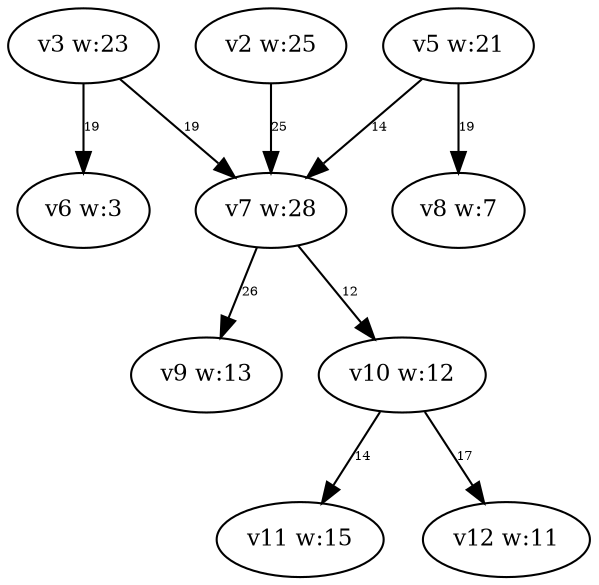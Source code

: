 digraph {
	v2 [label="v2 w:25" fontsize=11.0]
	v3 [label="v3 w:23" fontsize=11.0]
	v5 [label="v5 w:21" fontsize=11.0]
	v6 [label="v6 w:3" fontsize=11.0]
	v7 [label="v7 w:28" fontsize=11.0]
	v8 [label="v8 w:7" fontsize=11.0]
	v9 [label="v9 w:13" fontsize=11.0]
	v10 [label="v10 w:12" fontsize=11.0]
	v11 [label="v11 w:15" fontsize=11.0]
	v12 [label="v12 w:11" fontsize=11.0]
	v3 -> v6 [label=19 constraint=true fontsize=6.0]
	v5 -> v8 [label=19 constraint=true fontsize=6.0]
	v7 -> v9 [label=26 constraint=true fontsize=6.0]
	v7 -> v10 [label=12 constraint=true fontsize=6.0]
	v10 -> v11 [label=14 constraint=true fontsize=6.0]
	v10 -> v12 [label=17 constraint=true fontsize=6.0]
	v2 -> v7 [label=25 constraint=true fontsize=6.0]
	v3 -> v7 [label=19 constraint=true fontsize=6.0]
	v5 -> v7 [label=14 constraint=true fontsize=6.0]
}
